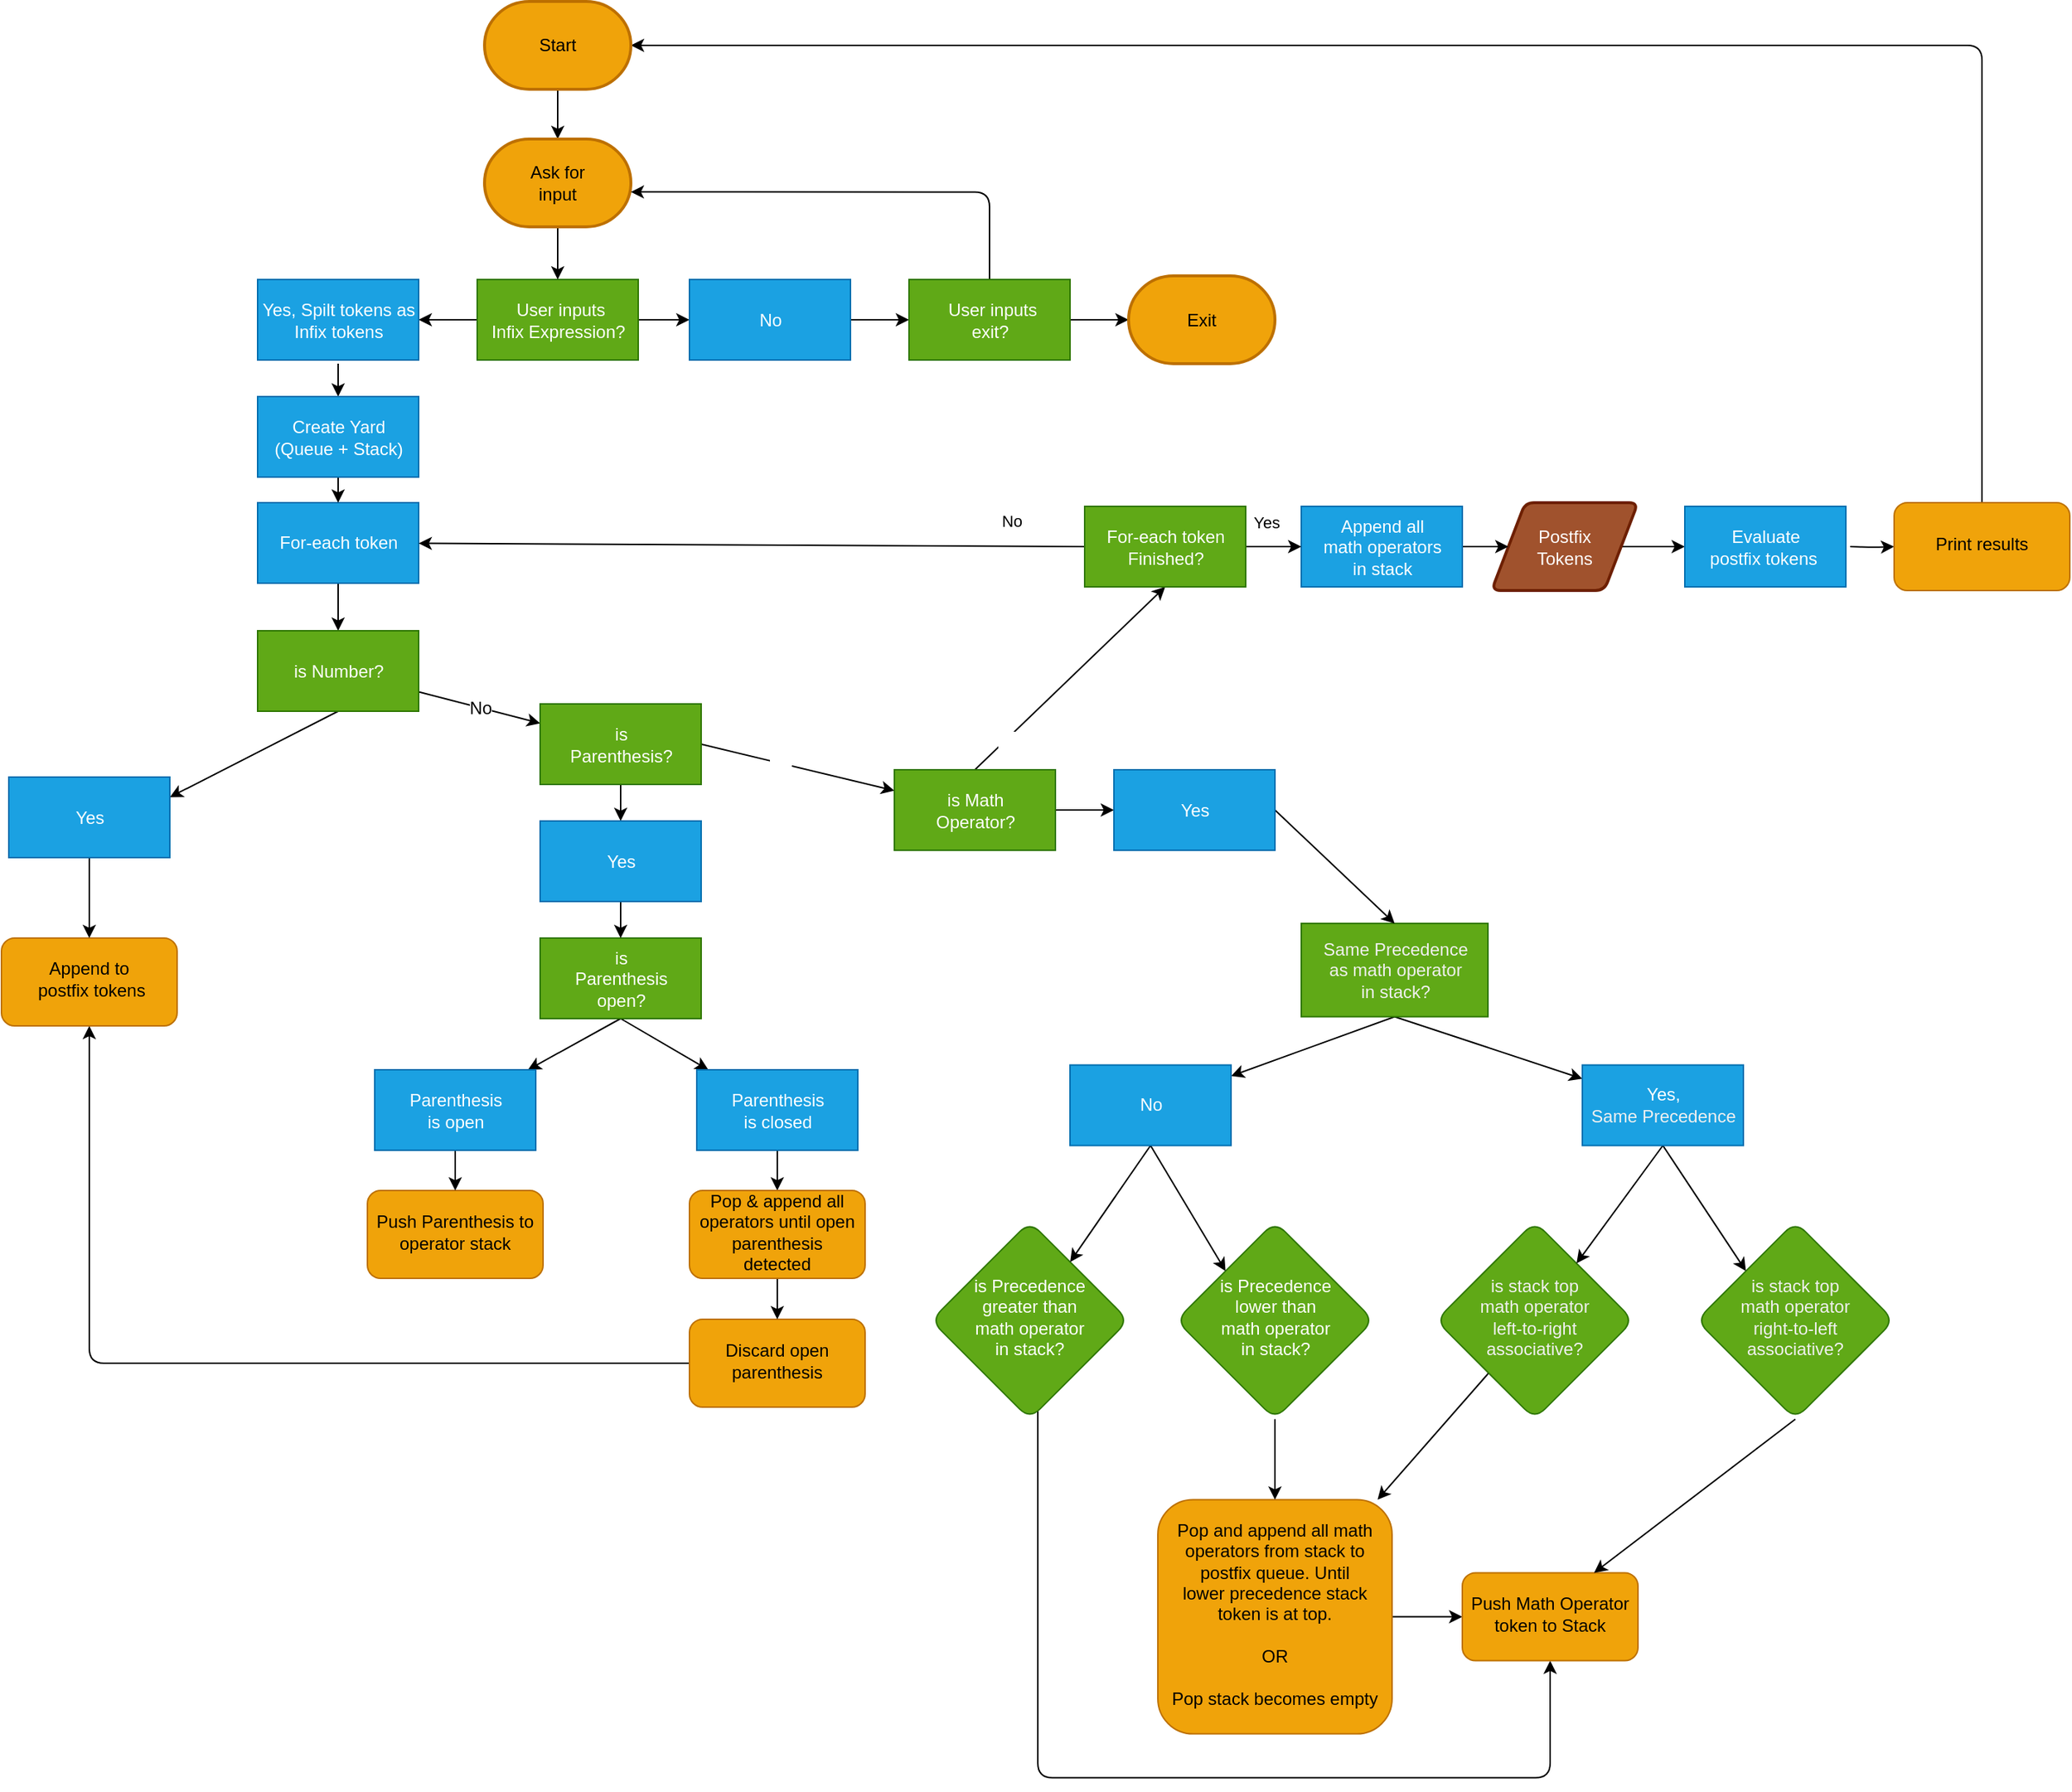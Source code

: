 <mxfile>
    <diagram id="C5RBs43oDa-KdzZeNtuy" name="Main">
        <mxGraphModel dx="3163" dy="1529" grid="1" gridSize="10" guides="1" tooltips="1" connect="1" arrows="1" fold="1" page="0" pageScale="1" pageWidth="827" pageHeight="1169" math="0" shadow="0">
            <root>
                <mxCell id="WIyWlLk6GJQsqaUBKTNV-0"/>
                <mxCell id="WIyWlLk6GJQsqaUBKTNV-1" parent="WIyWlLk6GJQsqaUBKTNV-0"/>
                <mxCell id="127" style="edgeStyle=orthogonalEdgeStyle;html=1;entryX=0.5;entryY=1;entryDx=0;entryDy=0;fontColor=default;" edge="1" parent="WIyWlLk6GJQsqaUBKTNV-1" source="ZLJSvew3tUVxWvLUYORm-81" target="47">
                    <mxGeometry relative="1" as="geometry"/>
                </mxCell>
                <mxCell id="ZLJSvew3tUVxWvLUYORm-81" value="Discard open parenthesis" style="whiteSpace=wrap;html=1;rounded=1;shadow=0;strokeWidth=1;spacing=6;spacingTop=-4;fillColor=#f0a30a;fontColor=#000000;strokeColor=#BD7000;" parent="WIyWlLk6GJQsqaUBKTNV-1" vertex="1">
                    <mxGeometry x="-450" y="800.5" width="120" height="60" as="geometry"/>
                </mxCell>
                <mxCell id="113" style="edgeStyle=orthogonalEdgeStyle;html=1;fontColor=default;" edge="1" parent="WIyWlLk6GJQsqaUBKTNV-1" target="ZLJSvew3tUVxWvLUYORm-117">
                    <mxGeometry relative="1" as="geometry">
                        <mxPoint x="343" y="272.5" as="sourcePoint"/>
                    </mxGeometry>
                </mxCell>
                <mxCell id="126" style="html=1;fontColor=default;entryX=1;entryY=0.5;entryDx=0;entryDy=0;entryPerimeter=0;edgeStyle=orthogonalEdgeStyle;exitX=0.5;exitY=0;exitDx=0;exitDy=0;" edge="1" parent="WIyWlLk6GJQsqaUBKTNV-1" source="ZLJSvew3tUVxWvLUYORm-117" target="4">
                    <mxGeometry relative="1" as="geometry">
                        <Array as="points">
                            <mxPoint x="433" y="-70"/>
                        </Array>
                    </mxGeometry>
                </mxCell>
                <mxCell id="ZLJSvew3tUVxWvLUYORm-117" value="&lt;span&gt;Print results&lt;/span&gt;" style="rounded=1;whiteSpace=wrap;html=1;shadow=0;strokeWidth=1;spacing=6;spacingTop=-4;fillColor=#f0a30a;fontColor=#000000;strokeColor=#BD7000;" parent="WIyWlLk6GJQsqaUBKTNV-1" vertex="1">
                    <mxGeometry x="373" y="242.5" width="120" height="60" as="geometry"/>
                </mxCell>
                <mxCell id="112" style="edgeStyle=orthogonalEdgeStyle;html=1;fontColor=default;entryX=0;entryY=0.5;entryDx=0;entryDy=0;" edge="1" parent="WIyWlLk6GJQsqaUBKTNV-1" source="dzafgO55esPFzvw_rGj_-13" target="173">
                    <mxGeometry relative="1" as="geometry">
                        <mxPoint x="223" y="272.5" as="targetPoint"/>
                    </mxGeometry>
                </mxCell>
                <mxCell id="dzafgO55esPFzvw_rGj_-13" value="Postfix &lt;br&gt;Tokens" style="shape=parallelogram;html=1;strokeWidth=2;perimeter=parallelogramPerimeter;whiteSpace=wrap;rounded=1;arcSize=12;size=0.23;fontFamily=Helvetica;fontSize=12;fontColor=#ffffff;fillColor=#a0522d;strokeColor=#6D1F00;" parent="WIyWlLk6GJQsqaUBKTNV-1" vertex="1">
                    <mxGeometry x="98" y="242.5" width="100" height="60" as="geometry"/>
                </mxCell>
                <mxCell id="28" style="edgeStyle=none;html=1;" parent="WIyWlLk6GJQsqaUBKTNV-1" source="4" target="60" edge="1">
                    <mxGeometry relative="1" as="geometry">
                        <mxPoint x="-540" y="-20" as="targetPoint"/>
                    </mxGeometry>
                </mxCell>
                <mxCell id="4" value="Start" style="strokeWidth=2;html=1;shape=mxgraph.flowchart.terminator;whiteSpace=wrap;fillColor=#f0a30a;strokeColor=#BD7000;fontColor=#000000;" parent="WIyWlLk6GJQsqaUBKTNV-1" vertex="1">
                    <mxGeometry x="-590" y="-100" width="100" height="60" as="geometry"/>
                </mxCell>
                <mxCell id="44" style="edgeStyle=none;html=1;fontSize=12;" parent="WIyWlLk6GJQsqaUBKTNV-1" source="10" target="13" edge="1">
                    <mxGeometry relative="1" as="geometry"/>
                </mxCell>
                <mxCell id="45" style="edgeStyle=none;html=1;fontSize=12;" parent="WIyWlLk6GJQsqaUBKTNV-1" source="10" target="172" edge="1">
                    <mxGeometry relative="1" as="geometry">
                        <mxPoint x="-630" y="117.5" as="targetPoint"/>
                    </mxGeometry>
                </mxCell>
                <mxCell id="10" value="&lt;span&gt;&amp;nbsp;User inputs&lt;/span&gt;&lt;br&gt;&lt;span&gt;Infix&amp;nbsp;&lt;/span&gt;&lt;span&gt;Expression?&lt;/span&gt;" style="html=1;dashed=0;whitespace=wrap;fillColor=#60a917;strokeColor=#2D7600;fontColor=#ffffff;" parent="WIyWlLk6GJQsqaUBKTNV-1" vertex="1">
                    <mxGeometry x="-595" y="90" width="110" height="55" as="geometry"/>
                </mxCell>
                <mxCell id="116" style="html=1;exitX=1;exitY=0.5;exitDx=0;exitDy=0;fontColor=default;" edge="1" parent="WIyWlLk6GJQsqaUBKTNV-1" source="13" target="115">
                    <mxGeometry relative="1" as="geometry"/>
                </mxCell>
                <mxCell id="13" value="No" style="html=1;dashed=0;whitespace=wrap;fillColor=#1ba1e2;fontColor=#ffffff;strokeColor=#006EAF;" parent="WIyWlLk6GJQsqaUBKTNV-1" vertex="1">
                    <mxGeometry x="-450" y="90" width="110" height="55" as="geometry"/>
                </mxCell>
                <mxCell id="36" style="edgeStyle=none;html=1;" parent="WIyWlLk6GJQsqaUBKTNV-1" source="20" target="35" edge="1">
                    <mxGeometry relative="1" as="geometry"/>
                </mxCell>
                <mxCell id="20" value="&lt;span&gt;For-each&amp;nbsp;token&lt;/span&gt;" style="html=1;dashed=0;whitespace=wrap;fillColor=#1ba1e2;fontColor=#ffffff;strokeColor=#006EAF;" parent="WIyWlLk6GJQsqaUBKTNV-1" vertex="1">
                    <mxGeometry x="-745" y="242.5" width="110" height="55" as="geometry"/>
                </mxCell>
                <mxCell id="29" style="edgeStyle=none;html=1;" parent="WIyWlLk6GJQsqaUBKTNV-1" target="10" edge="1">
                    <mxGeometry relative="1" as="geometry">
                        <mxPoint x="-540" y="55" as="sourcePoint"/>
                    </mxGeometry>
                </mxCell>
                <mxCell id="50" value="No" style="edgeStyle=none;html=1;fontSize=12;" parent="WIyWlLk6GJQsqaUBKTNV-1" source="35" target="38" edge="1">
                    <mxGeometry relative="1" as="geometry"/>
                </mxCell>
                <mxCell id="150" style="edgeStyle=none;html=1;exitX=0.5;exitY=1;exitDx=0;exitDy=0;entryX=1;entryY=0.25;entryDx=0;entryDy=0;fontColor=default;" edge="1" parent="WIyWlLk6GJQsqaUBKTNV-1" source="35" target="149">
                    <mxGeometry relative="1" as="geometry"/>
                </mxCell>
                <mxCell id="35" value="&lt;span&gt;is N&lt;/span&gt;&lt;span&gt;umber?&lt;/span&gt;" style="html=1;dashed=0;whitespace=wrap;fillColor=#60a917;fontColor=#ffffff;strokeColor=#2D7600;" parent="WIyWlLk6GJQsqaUBKTNV-1" vertex="1">
                    <mxGeometry x="-745" y="330" width="110" height="55" as="geometry"/>
                </mxCell>
                <mxCell id="55" style="edgeStyle=none;html=1;exitX=0.5;exitY=1;exitDx=0;exitDy=0;fontSize=12;" parent="WIyWlLk6GJQsqaUBKTNV-1" source="38" target="170" edge="1">
                    <mxGeometry relative="1" as="geometry">
                        <mxPoint x="-497" y="480" as="targetPoint"/>
                    </mxGeometry>
                </mxCell>
                <mxCell id="62" style="edgeStyle=none;html=1;exitX=1;exitY=0.5;exitDx=0;exitDy=0;fontColor=#0D0D0D;" edge="1" parent="WIyWlLk6GJQsqaUBKTNV-1" source="38" target="56">
                    <mxGeometry relative="1" as="geometry"/>
                </mxCell>
                <mxCell id="175" value="No" style="edgeLabel;html=1;align=center;verticalAlign=middle;resizable=0;points=[];fontColor=#FFFFFF;" vertex="1" connectable="0" parent="62">
                    <mxGeometry x="-0.187" y="2" relative="1" as="geometry">
                        <mxPoint as="offset"/>
                    </mxGeometry>
                </mxCell>
                <mxCell id="38" value="&lt;span&gt;is&lt;/span&gt;&lt;br&gt;&lt;span&gt;Parenthesis?&lt;/span&gt;" style="html=1;dashed=0;whitespace=wrap;fillColor=#60a917;fontColor=#ffffff;strokeColor=#2D7600;" parent="WIyWlLk6GJQsqaUBKTNV-1" vertex="1">
                    <mxGeometry x="-552" y="380" width="110" height="55" as="geometry"/>
                </mxCell>
                <mxCell id="47" value="Append to&lt;br&gt;&amp;nbsp;postfix tokens" style="whiteSpace=wrap;html=1;rounded=1;shadow=0;strokeWidth=1;spacing=6;spacingTop=-4;fillColor=#f0a30a;fontColor=#000000;strokeColor=#BD7000;" parent="WIyWlLk6GJQsqaUBKTNV-1" vertex="1">
                    <mxGeometry x="-920" y="540" width="120" height="60" as="geometry"/>
                </mxCell>
                <mxCell id="65" style="edgeStyle=none;html=1;fontColor=#0D0D0D;exitX=0.5;exitY=1;exitDx=0;exitDy=0;" edge="1" parent="WIyWlLk6GJQsqaUBKTNV-1" source="52" target="64">
                    <mxGeometry relative="1" as="geometry"/>
                </mxCell>
                <mxCell id="143" style="edgeStyle=none;html=1;exitX=0.5;exitY=1;exitDx=0;exitDy=0;fontColor=default;" edge="1" parent="WIyWlLk6GJQsqaUBKTNV-1" source="52" target="142">
                    <mxGeometry relative="1" as="geometry"/>
                </mxCell>
                <mxCell id="52" value="&lt;span&gt;is&lt;/span&gt;&lt;br&gt;&lt;span&gt;Parenthesis&lt;/span&gt;&lt;br&gt;&lt;span&gt;open?&lt;/span&gt;" style="html=1;dashed=0;whitespace=wrap;fillColor=#60a917;fontColor=#ffffff;strokeColor=#2D7600;" parent="WIyWlLk6GJQsqaUBKTNV-1" vertex="1">
                    <mxGeometry x="-552" y="540" width="110" height="55" as="geometry"/>
                </mxCell>
                <mxCell id="137" style="edgeStyle=none;html=1;exitX=0.5;exitY=0;exitDx=0;exitDy=0;entryX=0.5;entryY=1;entryDx=0;entryDy=0;fontColor=default;" edge="1" parent="WIyWlLk6GJQsqaUBKTNV-1" source="56" target="132">
                    <mxGeometry relative="1" as="geometry"/>
                </mxCell>
                <mxCell id="174" value="No" style="edgeLabel;html=1;align=center;verticalAlign=middle;resizable=0;points=[];fontColor=#FFFFFF;" vertex="1" connectable="0" parent="137">
                    <mxGeometry x="-0.665" y="-1" relative="1" as="geometry">
                        <mxPoint as="offset"/>
                    </mxGeometry>
                </mxCell>
                <mxCell id="155" style="edgeStyle=none;html=1;fontColor=default;" edge="1" parent="WIyWlLk6GJQsqaUBKTNV-1" source="56" target="154">
                    <mxGeometry relative="1" as="geometry"/>
                </mxCell>
                <mxCell id="56" value="&lt;span&gt;is&amp;nbsp;&lt;/span&gt;&lt;span&gt;Math &lt;br&gt;Operator?&lt;/span&gt;" style="html=1;dashed=0;whitespace=wrap;fillColor=#60a917;fontColor=#ffffff;strokeColor=#2D7600;" parent="WIyWlLk6GJQsqaUBKTNV-1" vertex="1">
                    <mxGeometry x="-310" y="425" width="110" height="55" as="geometry"/>
                </mxCell>
                <mxCell id="60" value="Ask for&lt;br&gt;input" style="strokeWidth=2;html=1;shape=mxgraph.flowchart.terminator;whiteSpace=wrap;fillColor=#f0a30a;fontColor=#000000;strokeColor=#BD7000;" parent="WIyWlLk6GJQsqaUBKTNV-1" vertex="1">
                    <mxGeometry x="-590" y="-6" width="100" height="60" as="geometry"/>
                </mxCell>
                <mxCell id="146" style="edgeStyle=none;html=1;fontColor=default;" edge="1" parent="WIyWlLk6GJQsqaUBKTNV-1" target="145">
                    <mxGeometry relative="1" as="geometry">
                        <mxPoint x="-690" y="147.5" as="sourcePoint"/>
                    </mxGeometry>
                </mxCell>
                <mxCell id="63" value="Push Parenthesis to operator stack" style="whiteSpace=wrap;html=1;rounded=1;shadow=0;strokeWidth=1;spacing=6;spacingTop=-4;fillColor=#f0a30a;fontColor=#000000;strokeColor=#BD7000;" vertex="1" parent="WIyWlLk6GJQsqaUBKTNV-1">
                    <mxGeometry x="-670" y="712.5" width="120" height="60" as="geometry"/>
                </mxCell>
                <mxCell id="68" style="edgeStyle=none;html=1;fontColor=#0D0D0D;" edge="1" parent="WIyWlLk6GJQsqaUBKTNV-1" source="64" target="67">
                    <mxGeometry relative="1" as="geometry"/>
                </mxCell>
                <mxCell id="64" value="&lt;span&gt;Parenthesis&lt;/span&gt;&lt;br&gt;&lt;span&gt;is closed&lt;/span&gt;" style="html=1;dashed=0;whitespace=wrap;fillColor=#1ba1e2;fontColor=#ffffff;strokeColor=#006EAF;" vertex="1" parent="WIyWlLk6GJQsqaUBKTNV-1">
                    <mxGeometry x="-445" y="630" width="110" height="55" as="geometry"/>
                </mxCell>
                <mxCell id="72" style="edgeStyle=none;html=1;fontColor=#0D0D0D;" edge="1" parent="WIyWlLk6GJQsqaUBKTNV-1" source="67" target="ZLJSvew3tUVxWvLUYORm-81">
                    <mxGeometry relative="1" as="geometry"/>
                </mxCell>
                <mxCell id="67" value="Pop &amp;amp; append all operators until open parenthesis detected" style="whiteSpace=wrap;html=1;rounded=1;shadow=0;strokeWidth=1;spacing=6;spacingTop=-4;fillColor=#f0a30a;fontColor=#000000;strokeColor=#BD7000;" vertex="1" parent="WIyWlLk6GJQsqaUBKTNV-1">
                    <mxGeometry x="-450" y="712.5" width="120" height="60" as="geometry"/>
                </mxCell>
                <mxCell id="169" style="edgeStyle=orthogonalEdgeStyle;html=1;fontColor=default;entryX=0.5;entryY=1;entryDx=0;entryDy=0;" edge="1" parent="WIyWlLk6GJQsqaUBKTNV-1" source="74" target="89">
                    <mxGeometry relative="1" as="geometry">
                        <mxPoint x="-212" y="893.75" as="sourcePoint"/>
                        <mxPoint x="130" y="1053.75" as="targetPoint"/>
                        <Array as="points">
                            <mxPoint x="-212" y="1113.75"/>
                            <mxPoint x="138" y="1113.75"/>
                        </Array>
                    </mxGeometry>
                </mxCell>
                <mxCell id="74" value="is Precedence &lt;br&gt;greater than &lt;br&gt;math operator &lt;br&gt;in stack?" style="rhombus;whiteSpace=wrap;html=1;rounded=1;shadow=0;strokeWidth=1;spacing=6;spacingTop=-4;fillColor=#60a917;fontColor=#ffffff;strokeColor=#2D7600;flipH=1;" vertex="1" parent="WIyWlLk6GJQsqaUBKTNV-1">
                    <mxGeometry x="-285" y="733.75" width="135" height="135" as="geometry"/>
                </mxCell>
                <mxCell id="90" style="edgeStyle=none;html=1;fontColor=default;exitX=1;exitY=0.5;exitDx=0;exitDy=0;" edge="1" parent="WIyWlLk6GJQsqaUBKTNV-1" source="83" target="89">
                    <mxGeometry relative="1" as="geometry">
                        <mxPoint x="-2" y="1356.25" as="sourcePoint"/>
                    </mxGeometry>
                </mxCell>
                <mxCell id="83" value="Pop and append all math operators from stack to postfix queue. Until lower&amp;nbsp;precedence stack token is at top.&lt;br&gt;&lt;br&gt;OR&lt;br&gt;&lt;br&gt;Pop stack becomes empty" style="whiteSpace=wrap;html=1;rounded=1;shadow=0;strokeWidth=1;spacing=6;spacingTop=-4;fillColor=#f0a30a;fontColor=#000000;strokeColor=#BD7000;" vertex="1" parent="WIyWlLk6GJQsqaUBKTNV-1">
                    <mxGeometry x="-130" y="923.75" width="160" height="160" as="geometry"/>
                </mxCell>
                <mxCell id="107" style="html=1;exitX=0.5;exitY=1;exitDx=0;exitDy=0;fontColor=default;" edge="1" parent="WIyWlLk6GJQsqaUBKTNV-1" source="86" target="83">
                    <mxGeometry relative="1" as="geometry"/>
                </mxCell>
                <mxCell id="86" value="is Precedence &lt;br&gt;lower than &lt;br&gt;math operator &lt;br&gt;in stack?" style="rhombus;whiteSpace=wrap;html=1;rounded=1;shadow=0;strokeWidth=1;spacing=6;spacingTop=-4;fillColor=#60a917;fontColor=#ffffff;strokeColor=#2D7600;flipH=1;" vertex="1" parent="WIyWlLk6GJQsqaUBKTNV-1">
                    <mxGeometry x="-117.5" y="733.75" width="135" height="135" as="geometry"/>
                </mxCell>
                <mxCell id="89" value="Push Math Operator token to Stack" style="whiteSpace=wrap;html=1;rounded=1;shadow=0;strokeWidth=1;spacing=6;spacingTop=-4;fillColor=#f0a30a;fontColor=#000000;strokeColor=#BD7000;" vertex="1" parent="WIyWlLk6GJQsqaUBKTNV-1">
                    <mxGeometry x="78" y="973.75" width="120" height="60" as="geometry"/>
                </mxCell>
                <mxCell id="101" style="html=1;fontColor=default;entryX=0.75;entryY=0;entryDx=0;entryDy=0;exitX=0.5;exitY=1;exitDx=0;exitDy=0;" edge="1" parent="WIyWlLk6GJQsqaUBKTNV-1" source="91" target="89">
                    <mxGeometry relative="1" as="geometry">
                        <mxPoint x="203" y="1259.25" as="sourcePoint"/>
                    </mxGeometry>
                </mxCell>
                <mxCell id="91" value="&lt;span style=&quot;color: rgb(240 , 240 , 240)&quot;&gt;is stack top&lt;/span&gt;&lt;br style=&quot;color: rgb(240 , 240 , 240)&quot;&gt;&lt;span style=&quot;color: rgb(240 , 240 , 240)&quot;&gt;math operator&lt;/span&gt;&lt;br style=&quot;color: rgb(240 , 240 , 240)&quot;&gt;&lt;span style=&quot;color: rgb(240 , 240 , 240)&quot;&gt;right-to-left&lt;/span&gt;&lt;br style=&quot;color: rgb(240 , 240 , 240)&quot;&gt;&lt;span style=&quot;color: rgb(240 , 240 , 240)&quot;&gt;associative?&lt;/span&gt;" style="rhombus;whiteSpace=wrap;html=1;rounded=1;shadow=0;strokeWidth=1;spacing=6;spacingTop=-4;fillColor=#60a917;fontColor=#ffffff;strokeColor=#2D7600;flipH=1;" vertex="1" parent="WIyWlLk6GJQsqaUBKTNV-1">
                    <mxGeometry x="238" y="733.75" width="135" height="135" as="geometry"/>
                </mxCell>
                <mxCell id="103" style="html=1;fontColor=default;" edge="1" parent="WIyWlLk6GJQsqaUBKTNV-1" source="92" target="83">
                    <mxGeometry relative="1" as="geometry"/>
                </mxCell>
                <mxCell id="92" value="&lt;span style=&quot;color: rgb(240 , 240 , 240)&quot;&gt;is stack top&lt;/span&gt;&lt;br style=&quot;color: rgb(240 , 240 , 240)&quot;&gt;&lt;span style=&quot;color: rgb(240 , 240 , 240)&quot;&gt;math operator&lt;/span&gt;&lt;br style=&quot;color: rgb(240 , 240 , 240)&quot;&gt;&lt;span style=&quot;color: rgb(240 , 240 , 240)&quot;&gt;left-to-right&lt;/span&gt;&lt;br style=&quot;color: rgb(240 , 240 , 240)&quot;&gt;&lt;span style=&quot;color: rgb(240 , 240 , 240)&quot;&gt;associative?&lt;/span&gt;" style="rhombus;whiteSpace=wrap;html=1;rounded=1;shadow=0;strokeWidth=1;spacing=6;spacingTop=-4;fillColor=#60a917;fontColor=#ffffff;strokeColor=#2D7600;flipH=1;" vertex="1" parent="WIyWlLk6GJQsqaUBKTNV-1">
                    <mxGeometry x="60" y="733.75" width="135" height="135" as="geometry"/>
                </mxCell>
                <mxCell id="162" style="edgeStyle=none;html=1;exitX=0.5;exitY=1;exitDx=0;exitDy=0;fontColor=default;" edge="1" parent="WIyWlLk6GJQsqaUBKTNV-1" source="95" target="160">
                    <mxGeometry relative="1" as="geometry"/>
                </mxCell>
                <mxCell id="163" style="edgeStyle=none;html=1;exitX=0.5;exitY=1;exitDx=0;exitDy=0;fontColor=default;" edge="1" parent="WIyWlLk6GJQsqaUBKTNV-1" source="95" target="161">
                    <mxGeometry relative="1" as="geometry"/>
                </mxCell>
                <mxCell id="95" value="&lt;span style=&quot;color: rgb(240 , 240 , 240)&quot;&gt;Same Precedence&lt;br&gt;&lt;/span&gt;&lt;span style=&quot;color: rgb(240 , 240 , 240)&quot;&gt;as math operator &lt;br&gt;in stack?&lt;/span&gt;" style="html=1;dashed=0;whitespace=wrap;fillColor=#60a917;fontColor=#ffffff;strokeColor=#2D7600;" vertex="1" parent="WIyWlLk6GJQsqaUBKTNV-1">
                    <mxGeometry x="-32" y="530" width="127.5" height="63.75" as="geometry"/>
                </mxCell>
                <mxCell id="118" style="edgeStyle=none;html=1;fontColor=default;" edge="1" parent="WIyWlLk6GJQsqaUBKTNV-1" source="115" target="117">
                    <mxGeometry relative="1" as="geometry"/>
                </mxCell>
                <mxCell id="121" style="edgeStyle=orthogonalEdgeStyle;html=1;entryX=0.999;entryY=0.603;entryDx=0;entryDy=0;entryPerimeter=0;fontColor=default;" edge="1" parent="WIyWlLk6GJQsqaUBKTNV-1" source="115" target="60">
                    <mxGeometry relative="1" as="geometry">
                        <mxPoint x="-232" y="70" as="sourcePoint"/>
                        <Array as="points">
                            <mxPoint x="-245" y="30"/>
                        </Array>
                    </mxGeometry>
                </mxCell>
                <mxCell id="115" value="&lt;span&gt;&amp;nbsp;User inputs&lt;/span&gt;&lt;br&gt;exit?" style="html=1;dashed=0;whitespace=wrap;fillColor=#60a917;strokeColor=#2D7600;fontColor=#ffffff;" vertex="1" parent="WIyWlLk6GJQsqaUBKTNV-1">
                    <mxGeometry x="-300" y="90" width="110" height="55" as="geometry"/>
                </mxCell>
                <mxCell id="117" value="Exit" style="strokeWidth=2;html=1;shape=mxgraph.flowchart.terminator;whiteSpace=wrap;fillColor=#f0a30a;strokeColor=#BD7000;fontColor=#000000;" vertex="1" parent="WIyWlLk6GJQsqaUBKTNV-1">
                    <mxGeometry x="-150" y="87.5" width="100" height="60" as="geometry"/>
                </mxCell>
                <mxCell id="135" style="edgeStyle=orthogonalEdgeStyle;html=1;fontColor=default;" edge="1" parent="WIyWlLk6GJQsqaUBKTNV-1" source="131" target="dzafgO55esPFzvw_rGj_-13">
                    <mxGeometry relative="1" as="geometry"/>
                </mxCell>
                <mxCell id="131" value="Append all &lt;br&gt;math operators &lt;br&gt;in stack" style="html=1;dashed=0;whitespace=wrap;fillColor=#1ba1e2;fontColor=#ffffff;strokeColor=#006EAF;" vertex="1" parent="WIyWlLk6GJQsqaUBKTNV-1">
                    <mxGeometry x="-32" y="245" width="110" height="55" as="geometry"/>
                </mxCell>
                <mxCell id="134" style="edgeStyle=orthogonalEdgeStyle;html=1;fontColor=default;" edge="1" parent="WIyWlLk6GJQsqaUBKTNV-1" source="132" target="131">
                    <mxGeometry relative="1" as="geometry"/>
                </mxCell>
                <mxCell id="138" value="Yes" style="edgeLabel;html=1;align=center;verticalAlign=middle;resizable=0;points=[];fontColor=default;" vertex="1" connectable="0" parent="134">
                    <mxGeometry x="-0.292" y="3" relative="1" as="geometry">
                        <mxPoint y="-14" as="offset"/>
                    </mxGeometry>
                </mxCell>
                <mxCell id="139" style="edgeStyle=none;html=1;exitX=0;exitY=0.5;exitDx=0;exitDy=0;fontColor=default;" edge="1" parent="WIyWlLk6GJQsqaUBKTNV-1" source="132" target="20">
                    <mxGeometry relative="1" as="geometry"/>
                </mxCell>
                <mxCell id="140" value="No" style="edgeLabel;html=1;align=center;verticalAlign=middle;resizable=0;points=[];fontColor=default;" vertex="1" connectable="0" parent="139">
                    <mxGeometry x="-0.656" y="1" relative="1" as="geometry">
                        <mxPoint x="28" y="-18" as="offset"/>
                    </mxGeometry>
                </mxCell>
                <mxCell id="132" value="For-each token&lt;br&gt;Finished?" style="html=1;dashed=0;whitespace=wrap;fillColor=#60a917;fontColor=#ffffff;strokeColor=#2D7600;" vertex="1" parent="WIyWlLk6GJQsqaUBKTNV-1">
                    <mxGeometry x="-180" y="245" width="110" height="55" as="geometry"/>
                </mxCell>
                <mxCell id="144" style="edgeStyle=none;html=1;exitX=0.5;exitY=1;exitDx=0;exitDy=0;fontColor=default;" edge="1" parent="WIyWlLk6GJQsqaUBKTNV-1" source="142" target="63">
                    <mxGeometry relative="1" as="geometry"/>
                </mxCell>
                <mxCell id="142" value="&lt;span&gt;Parenthesis&lt;/span&gt;&lt;br&gt;&lt;span&gt;is open&lt;/span&gt;" style="html=1;dashed=0;whitespace=wrap;fillColor=#1ba1e2;fontColor=#ffffff;strokeColor=#006EAF;" vertex="1" parent="WIyWlLk6GJQsqaUBKTNV-1">
                    <mxGeometry x="-665" y="630" width="110" height="55" as="geometry"/>
                </mxCell>
                <mxCell id="147" style="edgeStyle=none;html=1;fontColor=default;" edge="1" parent="WIyWlLk6GJQsqaUBKTNV-1" source="145" target="20">
                    <mxGeometry relative="1" as="geometry"/>
                </mxCell>
                <mxCell id="145" value="&lt;span&gt;Create Yard &lt;br&gt;(Queue + Stack)&lt;br&gt;&lt;/span&gt;" style="html=1;dashed=0;whitespace=wrap;fillColor=#1ba1e2;fontColor=#ffffff;strokeColor=#006EAF;" vertex="1" parent="WIyWlLk6GJQsqaUBKTNV-1">
                    <mxGeometry x="-745" y="170" width="110" height="55" as="geometry"/>
                </mxCell>
                <mxCell id="151" style="edgeStyle=none;html=1;fontColor=default;" edge="1" parent="WIyWlLk6GJQsqaUBKTNV-1" source="149" target="47">
                    <mxGeometry relative="1" as="geometry"/>
                </mxCell>
                <mxCell id="149" value="Yes" style="html=1;dashed=0;whitespace=wrap;fillColor=#1ba1e2;fontColor=#ffffff;strokeColor=#006EAF;" vertex="1" parent="WIyWlLk6GJQsqaUBKTNV-1">
                    <mxGeometry x="-915" y="430" width="110" height="55" as="geometry"/>
                </mxCell>
                <mxCell id="159" style="edgeStyle=none;html=1;fontColor=default;entryX=0.5;entryY=0;entryDx=0;entryDy=0;exitX=1;exitY=0.5;exitDx=0;exitDy=0;" edge="1" parent="WIyWlLk6GJQsqaUBKTNV-1" source="154" target="95">
                    <mxGeometry relative="1" as="geometry"/>
                </mxCell>
                <mxCell id="154" value="Yes" style="html=1;dashed=0;whitespace=wrap;fillColor=#1ba1e2;fontColor=#ffffff;strokeColor=#006EAF;" vertex="1" parent="WIyWlLk6GJQsqaUBKTNV-1">
                    <mxGeometry x="-160" y="425" width="110" height="55" as="geometry"/>
                </mxCell>
                <mxCell id="164" style="edgeStyle=none;html=1;exitX=0.5;exitY=1;exitDx=0;exitDy=0;fontColor=default;" edge="1" parent="WIyWlLk6GJQsqaUBKTNV-1" source="160" target="74">
                    <mxGeometry relative="1" as="geometry"/>
                </mxCell>
                <mxCell id="165" style="edgeStyle=none;html=1;exitX=0.5;exitY=1;exitDx=0;exitDy=0;entryX=0;entryY=0;entryDx=0;entryDy=0;fontColor=default;" edge="1" parent="WIyWlLk6GJQsqaUBKTNV-1" source="160" target="86">
                    <mxGeometry relative="1" as="geometry"/>
                </mxCell>
                <mxCell id="160" value="No" style="html=1;dashed=0;whitespace=wrap;fillColor=#1ba1e2;fontColor=#ffffff;strokeColor=#006EAF;" vertex="1" parent="WIyWlLk6GJQsqaUBKTNV-1">
                    <mxGeometry x="-190" y="626.75" width="110" height="55" as="geometry"/>
                </mxCell>
                <mxCell id="167" style="edgeStyle=none;html=1;exitX=0.5;exitY=1;exitDx=0;exitDy=0;fontColor=default;" edge="1" parent="WIyWlLk6GJQsqaUBKTNV-1" source="161" target="92">
                    <mxGeometry relative="1" as="geometry"/>
                </mxCell>
                <mxCell id="168" style="edgeStyle=none;html=1;exitX=0.5;exitY=1;exitDx=0;exitDy=0;entryX=0;entryY=0;entryDx=0;entryDy=0;fontColor=default;" edge="1" parent="WIyWlLk6GJQsqaUBKTNV-1" source="161" target="91">
                    <mxGeometry relative="1" as="geometry"/>
                </mxCell>
                <mxCell id="161" value="Yes,&lt;br&gt;&lt;span style=&quot;color: rgb(240 , 240 , 240)&quot;&gt;Same Precedence&lt;/span&gt;" style="html=1;dashed=0;whitespace=wrap;fillColor=#1ba1e2;fontColor=#ffffff;strokeColor=#006EAF;" vertex="1" parent="WIyWlLk6GJQsqaUBKTNV-1">
                    <mxGeometry x="160" y="626.75" width="110" height="55" as="geometry"/>
                </mxCell>
                <mxCell id="171" style="edgeStyle=orthogonalEdgeStyle;html=1;fontColor=default;" edge="1" parent="WIyWlLk6GJQsqaUBKTNV-1" source="170" target="52">
                    <mxGeometry relative="1" as="geometry"/>
                </mxCell>
                <mxCell id="170" value="Yes" style="html=1;dashed=0;whitespace=wrap;fillColor=#1ba1e2;fontColor=#ffffff;strokeColor=#006EAF;" vertex="1" parent="WIyWlLk6GJQsqaUBKTNV-1">
                    <mxGeometry x="-552" y="460" width="110" height="55" as="geometry"/>
                </mxCell>
                <mxCell id="172" value="Yes, Spilt tokens as&lt;br&gt;Infix tokens&lt;span&gt;&lt;br&gt;&lt;/span&gt;" style="html=1;dashed=0;whitespace=wrap;fillColor=#1ba1e2;fontColor=#ffffff;strokeColor=#006EAF;" vertex="1" parent="WIyWlLk6GJQsqaUBKTNV-1">
                    <mxGeometry x="-745" y="90" width="110" height="55" as="geometry"/>
                </mxCell>
                <mxCell id="173" value="Evaluate &lt;br&gt;postfix tokens&amp;nbsp;" style="html=1;dashed=0;whitespace=wrap;fillColor=#1ba1e2;fontColor=#ffffff;strokeColor=#006EAF;" vertex="1" parent="WIyWlLk6GJQsqaUBKTNV-1">
                    <mxGeometry x="230" y="245" width="110" height="55" as="geometry"/>
                </mxCell>
            </root>
        </mxGraphModel>
    </diagram>
</mxfile>